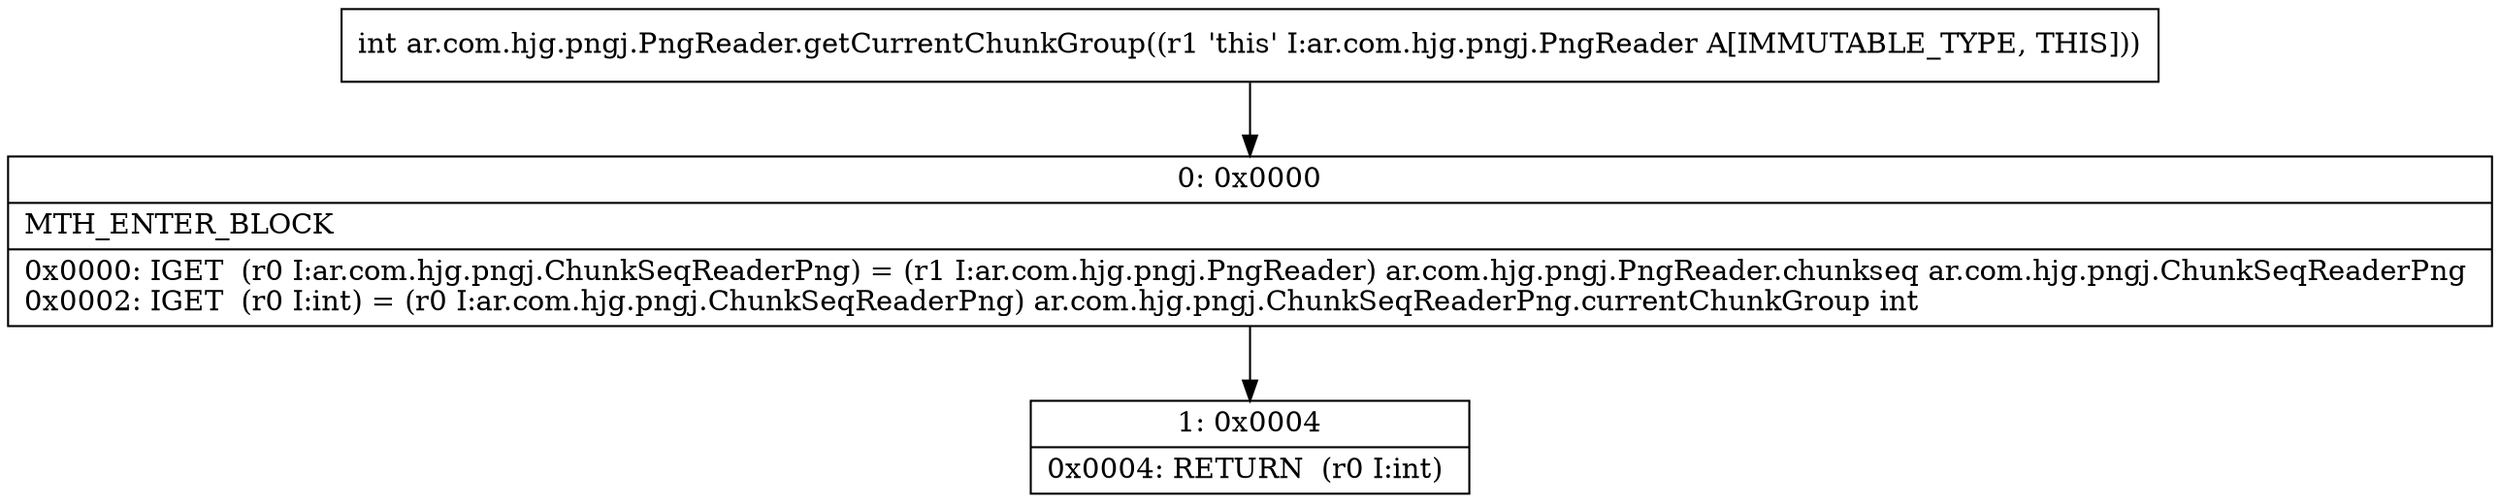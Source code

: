 digraph "CFG forar.com.hjg.pngj.PngReader.getCurrentChunkGroup()I" {
Node_0 [shape=record,label="{0\:\ 0x0000|MTH_ENTER_BLOCK\l|0x0000: IGET  (r0 I:ar.com.hjg.pngj.ChunkSeqReaderPng) = (r1 I:ar.com.hjg.pngj.PngReader) ar.com.hjg.pngj.PngReader.chunkseq ar.com.hjg.pngj.ChunkSeqReaderPng \l0x0002: IGET  (r0 I:int) = (r0 I:ar.com.hjg.pngj.ChunkSeqReaderPng) ar.com.hjg.pngj.ChunkSeqReaderPng.currentChunkGroup int \l}"];
Node_1 [shape=record,label="{1\:\ 0x0004|0x0004: RETURN  (r0 I:int) \l}"];
MethodNode[shape=record,label="{int ar.com.hjg.pngj.PngReader.getCurrentChunkGroup((r1 'this' I:ar.com.hjg.pngj.PngReader A[IMMUTABLE_TYPE, THIS])) }"];
MethodNode -> Node_0;
Node_0 -> Node_1;
}

